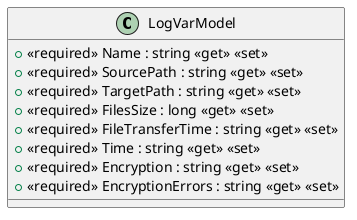 @startuml
class LogVarModel {
    + <<required>> Name : string <<get>> <<set>>
    + <<required>> SourcePath : string <<get>> <<set>>
    + <<required>> TargetPath : string <<get>> <<set>>
    + <<required>> FilesSize : long <<get>> <<set>>
    + <<required>> FileTransferTime : string <<get>> <<set>>
    + <<required>> Time : string <<get>> <<set>>
    + <<required>> Encryption : string <<get>> <<set>>
    + <<required>> EncryptionErrors : string <<get>> <<set>>
}
@enduml
